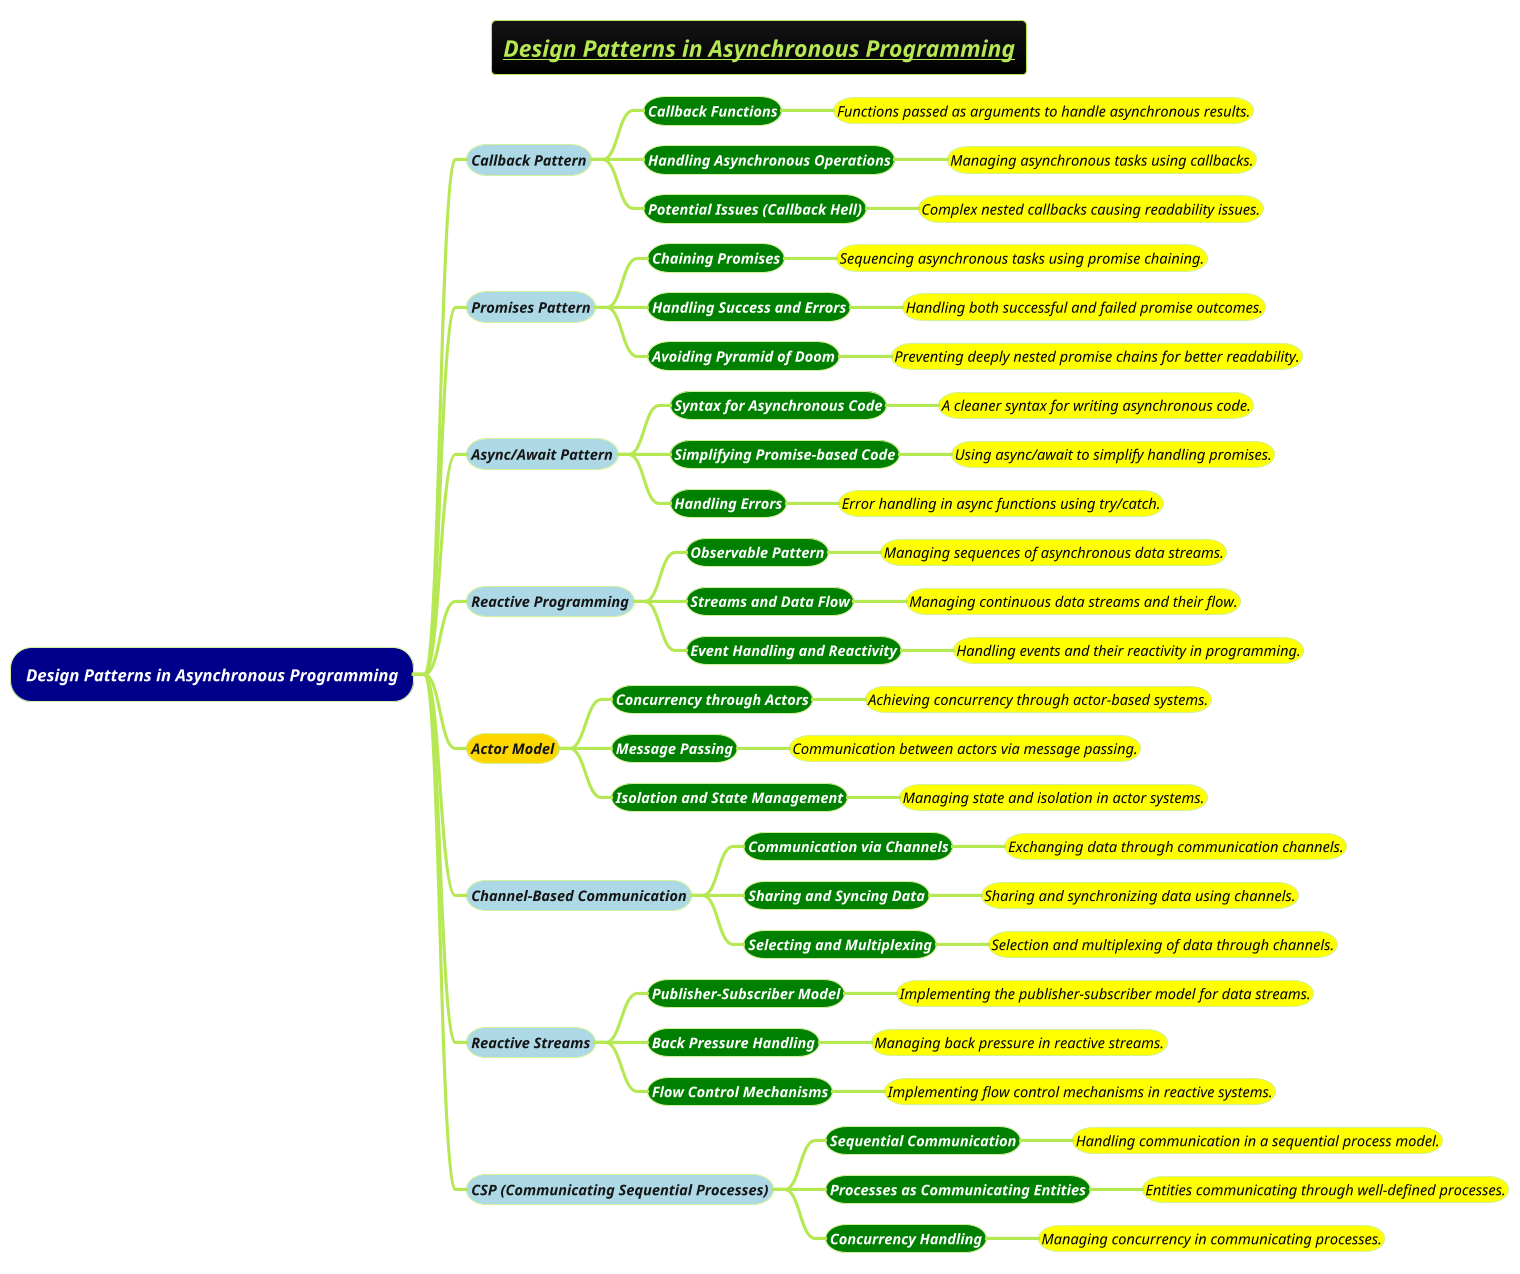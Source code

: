 @startmindmap
title =<i><b><u><size:18>Design Patterns in Asynchronous Programming
!theme hacker

*[#darkblue] <i><color #white>Design Patterns in Asynchronous Programming
**[#lightblue] <i><color #blac><size:14>Callback Pattern
***[#green] <b><i><color #white><size:14>Callback Functions
****[#yellow] <i><color #black><size:14>Functions passed as arguments to handle asynchronous results.
***[#green] <b><i><color #white><size:14>Handling Asynchronous Operations
****[#yellow] <i><color #black><size:14>Managing asynchronous tasks using callbacks.
***[#green] <b><i><color #white><size:14>Potential Issues (Callback Hell)
****[#yellow] <i><color #black><size:14>Complex nested callbacks causing readability issues.
**[#lightblue] <i><color #blac><size:14>Promises Pattern
***[#green] <b><i><color #white><size:14>Chaining Promises
****[#yellow] <i><color #black><size:14>Sequencing asynchronous tasks using promise chaining.
***[#green] <b><i><color #white><size:14>Handling Success and Errors
****[#yellow] <i><color #black><size:14>Handling both successful and failed promise outcomes.
***[#green] <b><i><color #white><size:14>Avoiding Pyramid of Doom
****[#yellow] <i><color #black><size:14>Preventing deeply nested promise chains for better readability.
**[#lightblue] <i><color #blac><size:14>Async/Await Pattern
***[#green] <b><i><color #white><size:14>Syntax for Asynchronous Code
****[#yellow] <i><color #black><size:14>A cleaner syntax for writing asynchronous code.
***[#green] <b><i><color #white><size:14>Simplifying Promise-based Code
****[#yellow] <i><color #black><size:14>Using async/await to simplify handling promises.
***[#green] <b><i><color #white><size:14>Handling Errors
****[#yellow] <i><color #black><size:14>Error handling in async functions using try/catch.
**[#lightblue] <i><color #blac><size:14>Reactive Programming
***[#green] <b><i><color #white><size:14>Observable Pattern
****[#yellow] <i><color #black><size:14>Managing sequences of asynchronous data streams.
***[#green] <b><i><color #white><size:14>Streams and Data Flow
****[#yellow] <i><color #black><size:14>Managing continuous data streams and their flow.
***[#green] <b><i><color #white><size:14>Event Handling and Reactivity
****[#yellow] <i><color #black><size:14>Handling events and their reactivity in programming.
**[#gold] <i><color #blac><size:14>Actor Model
***[#green] <b><i><color #white><size:14>Concurrency through Actors
****[#yellow] <i><color #black><size:14>Achieving concurrency through actor-based systems.
***[#green] <b><i><color #white><size:14>Message Passing
****[#yellow] <i><color #black><size:14>Communication between actors via message passing.
***[#green] <b><i><color #white><size:14>Isolation and State Management
****[#yellow] <i><color #black><size:14>Managing state and isolation in actor systems.
**[#lightblue] <i><color #blac><size:14>Channel-Based Communication
***[#green] <b><i><color #white><size:14>Communication via Channels
****[#yellow] <i><color #black><size:14>Exchanging data through communication channels.
***[#green] <b><i><color #white><size:14>Sharing and Syncing Data
****[#yellow] <i><color #black><size:14>Sharing and synchronizing data using channels.
***[#green] <b><i><color #white><size:14>Selecting and Multiplexing
****[#yellow] <i><color #black><size:14>Selection and multiplexing of data through channels.
**[#lightblue] <i><color #blac><size:14>Reactive Streams
***[#green] <b><i><color #white><size:14>Publisher-Subscriber Model
****[#yellow] <i><color #black><size:14>Implementing the publisher-subscriber model for data streams.
***[#green] <b><i><color #white><size:14>Back Pressure Handling
****[#yellow] <i><color #black><size:14>Managing back pressure in reactive streams.
***[#green] <b><i><color #white><size:14>Flow Control Mechanisms
****[#yellow] <i><color #black><size:14>Implementing flow control mechanisms in reactive systems.
**[#lightblue] <i><color #blac><size:14>CSP (Communicating Sequential Processes)
***[#green] <b><i><color #white><size:14>Sequential Communication
****[#yellow] <i><color #black><size:14>Handling communication in a sequential process model.
***[#green] <b><i><color #white><size:14>Processes as Communicating Entities
****[#yellow] <i><color #black><size:14>Entities communicating through well-defined processes.
***[#green] <b><i><color #white><size:14>Concurrency Handling
****[#yellow] <i><color #black><size:14>Managing concurrency in communicating processes.
@endmindmap
